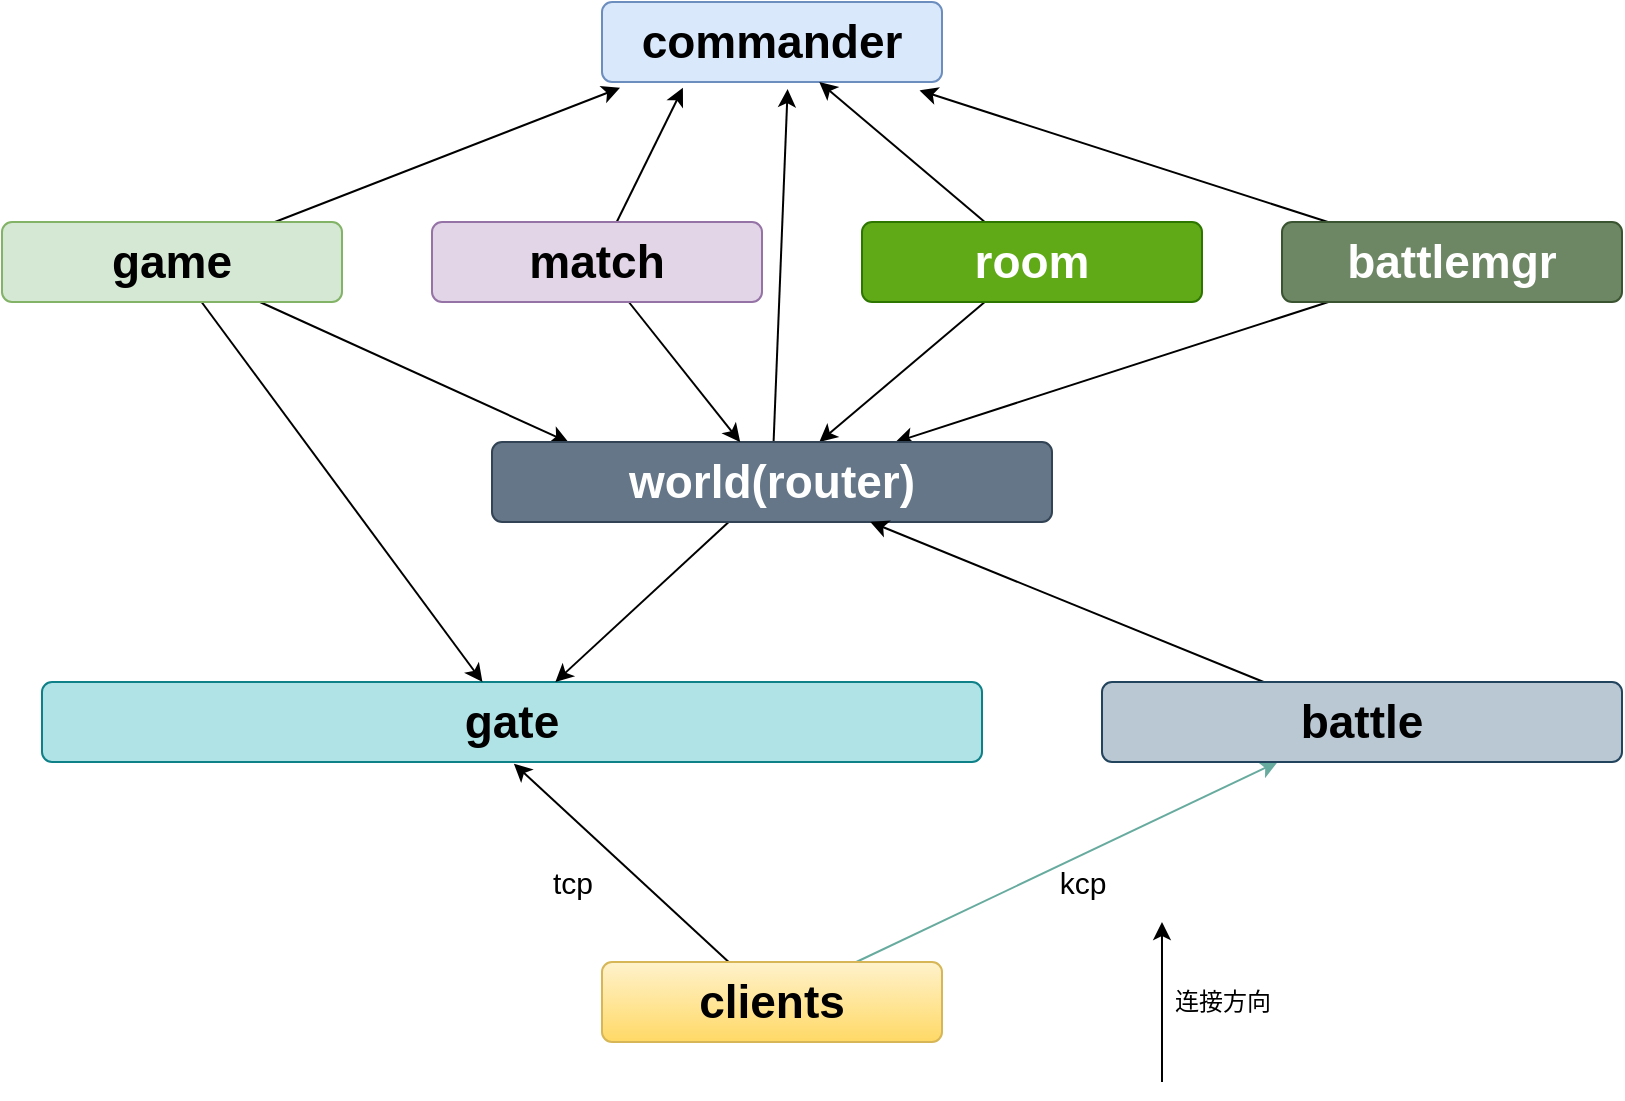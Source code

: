 <mxfile version="14.5.1" type="github">
  <diagram id="R2lEEEUBdFMjLlhIrx00" name="Page-1">
    <mxGraphModel dx="1193" dy="674" grid="1" gridSize="10" guides="1" tooltips="1" connect="1" arrows="1" fold="1" page="1" pageScale="1" pageWidth="850" pageHeight="1100" math="0" shadow="0" extFonts="Permanent Marker^https://fonts.googleapis.com/css?family=Permanent+Marker">
      <root>
        <mxCell id="0" />
        <mxCell id="1" parent="0" />
        <mxCell id="JLXV0XZNVWzaatGmjZRa-2" value="&lt;span style=&quot;font-size: 23px&quot;&gt;commander&lt;/span&gt;" style="html=1;shadow=0;dashed=0;shape=mxgraph.bootstrap.rrect;rSize=5;strokeWidth=1;whiteSpace=wrap;align=center;verticalAlign=middle;spacingLeft=0;fontStyle=1;fontSize=14;spacing=5;fillColor=#dae8fc;strokeColor=#6c8ebf;" vertex="1" parent="1">
          <mxGeometry x="340" y="200" width="170" height="40" as="geometry" />
        </mxCell>
        <mxCell id="JLXV0XZNVWzaatGmjZRa-3" value="&lt;span style=&quot;font-size: 23px&quot;&gt;gate&lt;/span&gt;" style="html=1;shadow=0;dashed=0;shape=mxgraph.bootstrap.rrect;rSize=5;strokeWidth=1;whiteSpace=wrap;align=center;verticalAlign=middle;spacingLeft=0;fontStyle=1;fontSize=14;spacing=5;fillColor=#b0e3e6;strokeColor=#0e8088;" vertex="1" parent="1">
          <mxGeometry x="60" y="540" width="470" height="40" as="geometry" />
        </mxCell>
        <mxCell id="JLXV0XZNVWzaatGmjZRa-17" style="edgeStyle=none;rounded=0;orthogonalLoop=1;jettySize=auto;html=1;" edge="1" parent="1" source="JLXV0XZNVWzaatGmjZRa-4" target="JLXV0XZNVWzaatGmjZRa-7">
          <mxGeometry relative="1" as="geometry" />
        </mxCell>
        <mxCell id="JLXV0XZNVWzaatGmjZRa-74" style="edgeStyle=none;rounded=0;orthogonalLoop=1;jettySize=auto;html=1;startArrow=none;startFill=0;endArrow=classic;endFill=1;strokeColor=#000000;strokeWidth=1;" edge="1" parent="1" source="JLXV0XZNVWzaatGmjZRa-4" target="JLXV0XZNVWzaatGmjZRa-2">
          <mxGeometry relative="1" as="geometry" />
        </mxCell>
        <mxCell id="JLXV0XZNVWzaatGmjZRa-4" value="&lt;span style=&quot;font-size: 23px&quot;&gt;room&lt;/span&gt;" style="html=1;shadow=0;dashed=0;shape=mxgraph.bootstrap.rrect;rSize=5;strokeWidth=1;whiteSpace=wrap;align=center;verticalAlign=middle;spacingLeft=0;fontStyle=1;fontSize=14;spacing=5;fillColor=#60a917;strokeColor=#2D7600;fontColor=#ffffff;" vertex="1" parent="1">
          <mxGeometry x="470" y="310" width="170" height="40" as="geometry" />
        </mxCell>
        <mxCell id="JLXV0XZNVWzaatGmjZRa-15" style="edgeStyle=none;rounded=0;orthogonalLoop=1;jettySize=auto;html=1;entryX=0.137;entryY=0.005;entryDx=0;entryDy=0;entryPerimeter=0;" edge="1" parent="1" source="JLXV0XZNVWzaatGmjZRa-5" target="JLXV0XZNVWzaatGmjZRa-7">
          <mxGeometry relative="1" as="geometry" />
        </mxCell>
        <mxCell id="JLXV0XZNVWzaatGmjZRa-72" style="edgeStyle=none;rounded=0;orthogonalLoop=1;jettySize=auto;html=1;entryX=0.053;entryY=1.073;entryDx=0;entryDy=0;entryPerimeter=0;startArrow=none;startFill=0;endArrow=classic;endFill=1;strokeColor=#000000;strokeWidth=1;" edge="1" parent="1" source="JLXV0XZNVWzaatGmjZRa-5" target="JLXV0XZNVWzaatGmjZRa-2">
          <mxGeometry relative="1" as="geometry" />
        </mxCell>
        <mxCell id="JLXV0XZNVWzaatGmjZRa-76" style="edgeStyle=none;rounded=0;orthogonalLoop=1;jettySize=auto;html=1;startArrow=none;startFill=0;endArrow=classic;endFill=1;strokeColor=#000000;strokeWidth=1;" edge="1" parent="1" source="JLXV0XZNVWzaatGmjZRa-5" target="JLXV0XZNVWzaatGmjZRa-3">
          <mxGeometry relative="1" as="geometry" />
        </mxCell>
        <mxCell id="JLXV0XZNVWzaatGmjZRa-5" value="&lt;span style=&quot;font-size: 23px&quot;&gt;game&lt;/span&gt;" style="html=1;shadow=0;dashed=0;shape=mxgraph.bootstrap.rrect;rSize=5;strokeWidth=1;whiteSpace=wrap;align=center;verticalAlign=middle;spacingLeft=0;fontStyle=1;fontSize=14;spacing=5;fillColor=#d5e8d4;strokeColor=#82b366;" vertex="1" parent="1">
          <mxGeometry x="40" y="310" width="170" height="40" as="geometry" />
        </mxCell>
        <mxCell id="JLXV0XZNVWzaatGmjZRa-18" style="edgeStyle=none;rounded=0;orthogonalLoop=1;jettySize=auto;html=1;" edge="1" parent="1" source="JLXV0XZNVWzaatGmjZRa-6" target="JLXV0XZNVWzaatGmjZRa-7">
          <mxGeometry relative="1" as="geometry" />
        </mxCell>
        <mxCell id="JLXV0XZNVWzaatGmjZRa-75" style="edgeStyle=none;rounded=0;orthogonalLoop=1;jettySize=auto;html=1;entryX=0.934;entryY=1.105;entryDx=0;entryDy=0;entryPerimeter=0;startArrow=none;startFill=0;endArrow=classic;endFill=1;strokeColor=#000000;strokeWidth=1;" edge="1" parent="1" source="JLXV0XZNVWzaatGmjZRa-6" target="JLXV0XZNVWzaatGmjZRa-2">
          <mxGeometry relative="1" as="geometry" />
        </mxCell>
        <mxCell id="JLXV0XZNVWzaatGmjZRa-6" value="&lt;span style=&quot;font-size: 23px&quot;&gt;battlemgr&lt;/span&gt;" style="html=1;shadow=0;dashed=0;shape=mxgraph.bootstrap.rrect;rSize=5;strokeWidth=1;whiteSpace=wrap;align=center;verticalAlign=middle;spacingLeft=0;fontStyle=1;fontSize=14;spacing=5;fillColor=#6d8764;strokeColor=#3A5431;fontColor=#ffffff;" vertex="1" parent="1">
          <mxGeometry x="680" y="310" width="170" height="40" as="geometry" />
        </mxCell>
        <mxCell id="JLXV0XZNVWzaatGmjZRa-77" style="edgeStyle=none;rounded=0;orthogonalLoop=1;jettySize=auto;html=1;startArrow=none;startFill=0;endArrow=classic;endFill=1;strokeColor=#000000;strokeWidth=1;" edge="1" parent="1" source="JLXV0XZNVWzaatGmjZRa-7" target="JLXV0XZNVWzaatGmjZRa-3">
          <mxGeometry relative="1" as="geometry" />
        </mxCell>
        <mxCell id="JLXV0XZNVWzaatGmjZRa-80" style="edgeStyle=none;rounded=0;orthogonalLoop=1;jettySize=auto;html=1;entryX=0.546;entryY=1.089;entryDx=0;entryDy=0;entryPerimeter=0;startArrow=none;startFill=0;endArrow=classic;endFill=1;strokeColor=#000000;strokeWidth=1;" edge="1" parent="1" source="JLXV0XZNVWzaatGmjZRa-7" target="JLXV0XZNVWzaatGmjZRa-2">
          <mxGeometry relative="1" as="geometry" />
        </mxCell>
        <mxCell id="JLXV0XZNVWzaatGmjZRa-7" value="&lt;span style=&quot;font-size: 23px&quot;&gt;world(router)&lt;/span&gt;" style="html=1;shadow=0;dashed=0;shape=mxgraph.bootstrap.rrect;rSize=5;strokeWidth=1;whiteSpace=wrap;align=center;verticalAlign=middle;spacingLeft=0;fontStyle=1;fontSize=14;spacing=5;fillColor=#647687;strokeColor=#314354;fontColor=#ffffff;" vertex="1" parent="1">
          <mxGeometry x="285" y="420" width="280" height="40" as="geometry" />
        </mxCell>
        <mxCell id="JLXV0XZNVWzaatGmjZRa-11" style="edgeStyle=none;orthogonalLoop=1;jettySize=auto;html=1;entryX=0.502;entryY=1.021;entryDx=0;entryDy=0;entryPerimeter=0;rounded=0;" edge="1" parent="1" source="JLXV0XZNVWzaatGmjZRa-8" target="JLXV0XZNVWzaatGmjZRa-3">
          <mxGeometry relative="1" as="geometry" />
        </mxCell>
        <mxCell id="JLXV0XZNVWzaatGmjZRa-12" style="edgeStyle=none;rounded=0;orthogonalLoop=1;jettySize=auto;html=1;strokeColor=#67AB9F;" edge="1" parent="1" source="JLXV0XZNVWzaatGmjZRa-8" target="JLXV0XZNVWzaatGmjZRa-9">
          <mxGeometry relative="1" as="geometry" />
        </mxCell>
        <mxCell id="JLXV0XZNVWzaatGmjZRa-8" value="&lt;span style=&quot;font-size: 23px&quot;&gt;clients&lt;/span&gt;" style="html=1;shadow=0;dashed=0;shape=mxgraph.bootstrap.rrect;rSize=5;strokeWidth=1;whiteSpace=wrap;align=center;verticalAlign=middle;spacingLeft=0;fontStyle=1;fontSize=14;spacing=5;fillColor=#fff2cc;strokeColor=#d6b656;gradientColor=#ffd966;" vertex="1" parent="1">
          <mxGeometry x="340" y="680" width="170" height="40" as="geometry" />
        </mxCell>
        <mxCell id="JLXV0XZNVWzaatGmjZRa-14" style="edgeStyle=none;rounded=0;orthogonalLoop=1;jettySize=auto;html=1;" edge="1" parent="1" source="JLXV0XZNVWzaatGmjZRa-9" target="JLXV0XZNVWzaatGmjZRa-7">
          <mxGeometry relative="1" as="geometry" />
        </mxCell>
        <mxCell id="JLXV0XZNVWzaatGmjZRa-9" value="&lt;span style=&quot;font-size: 23px&quot;&gt;battle&lt;/span&gt;" style="html=1;shadow=0;dashed=0;shape=mxgraph.bootstrap.rrect;rSize=5;strokeWidth=1;whiteSpace=wrap;align=center;verticalAlign=middle;spacingLeft=0;fontStyle=1;fontSize=14;spacing=5;fillColor=#bac8d3;strokeColor=#23445d;" vertex="1" parent="1">
          <mxGeometry x="590" y="540" width="260" height="40" as="geometry" />
        </mxCell>
        <mxCell id="JLXV0XZNVWzaatGmjZRa-16" style="edgeStyle=none;rounded=0;orthogonalLoop=1;jettySize=auto;html=1;" edge="1" parent="1" source="JLXV0XZNVWzaatGmjZRa-10" target="JLXV0XZNVWzaatGmjZRa-7">
          <mxGeometry relative="1" as="geometry" />
        </mxCell>
        <mxCell id="JLXV0XZNVWzaatGmjZRa-73" style="edgeStyle=none;rounded=0;orthogonalLoop=1;jettySize=auto;html=1;entryX=0.238;entryY=1.073;entryDx=0;entryDy=0;entryPerimeter=0;startArrow=none;startFill=0;endArrow=classic;endFill=1;strokeColor=#000000;strokeWidth=1;" edge="1" parent="1" source="JLXV0XZNVWzaatGmjZRa-10" target="JLXV0XZNVWzaatGmjZRa-2">
          <mxGeometry relative="1" as="geometry" />
        </mxCell>
        <mxCell id="JLXV0XZNVWzaatGmjZRa-10" value="&lt;span style=&quot;font-size: 23px&quot;&gt;match&lt;/span&gt;" style="html=1;shadow=0;dashed=0;shape=mxgraph.bootstrap.rrect;rSize=5;strokeWidth=1;whiteSpace=wrap;align=center;verticalAlign=middle;spacingLeft=0;fontStyle=1;fontSize=14;spacing=5;fillColor=#e1d5e7;strokeColor=#9673a6;" vertex="1" parent="1">
          <mxGeometry x="255" y="310" width="165" height="40" as="geometry" />
        </mxCell>
        <mxCell id="JLXV0XZNVWzaatGmjZRa-29" value="&lt;font style=&quot;font-size: 15px&quot;&gt;kcp&lt;/font&gt;" style="text;html=1;resizable=0;autosize=1;align=center;verticalAlign=middle;points=[];fillColor=none;strokeColor=none;rounded=0;" vertex="1" parent="1">
          <mxGeometry x="560" y="630" width="40" height="20" as="geometry" />
        </mxCell>
        <mxCell id="JLXV0XZNVWzaatGmjZRa-30" value="&lt;font style=&quot;font-size: 15px&quot;&gt;tcp&lt;/font&gt;" style="text;html=1;resizable=0;autosize=1;align=center;verticalAlign=middle;points=[];fillColor=none;strokeColor=none;rounded=0;" vertex="1" parent="1">
          <mxGeometry x="305" y="630" width="40" height="20" as="geometry" />
        </mxCell>
        <mxCell id="JLXV0XZNVWzaatGmjZRa-78" style="edgeStyle=none;rounded=0;orthogonalLoop=1;jettySize=auto;html=1;" edge="1" parent="1">
          <mxGeometry relative="1" as="geometry">
            <mxPoint x="620" y="740" as="sourcePoint" />
            <mxPoint x="619.997" y="660" as="targetPoint" />
          </mxGeometry>
        </mxCell>
        <mxCell id="JLXV0XZNVWzaatGmjZRa-79" value="连接方向" style="text;html=1;align=center;verticalAlign=middle;resizable=0;points=[];autosize=1;" vertex="1" parent="1">
          <mxGeometry x="620" y="690" width="60" height="20" as="geometry" />
        </mxCell>
      </root>
    </mxGraphModel>
  </diagram>
</mxfile>
